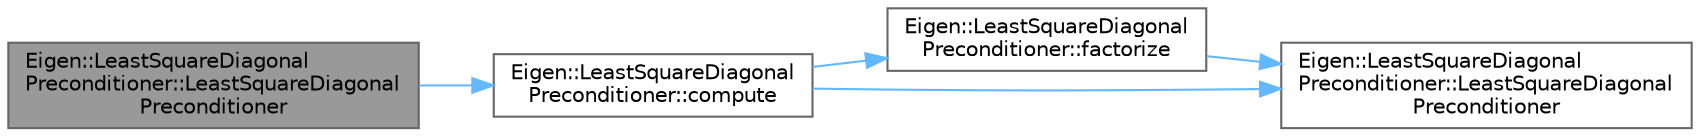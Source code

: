 digraph "Eigen::LeastSquareDiagonalPreconditioner::LeastSquareDiagonalPreconditioner"
{
 // LATEX_PDF_SIZE
  bgcolor="transparent";
  edge [fontname=Helvetica,fontsize=10,labelfontname=Helvetica,labelfontsize=10];
  node [fontname=Helvetica,fontsize=10,shape=box,height=0.2,width=0.4];
  rankdir="LR";
  Node1 [id="Node000001",label="Eigen::LeastSquareDiagonal\lPreconditioner::LeastSquareDiagonal\lPreconditioner",height=0.2,width=0.4,color="gray40", fillcolor="grey60", style="filled", fontcolor="black",tooltip=" "];
  Node1 -> Node2 [id="edge1_Node000001_Node000002",color="steelblue1",style="solid",tooltip=" "];
  Node2 [id="Node000002",label="Eigen::LeastSquareDiagonal\lPreconditioner::compute",height=0.2,width=0.4,color="grey40", fillcolor="white", style="filled",URL="$class_eigen_1_1_least_square_diagonal_preconditioner.html#ae35d178c108c90280d4d1290935d01f7",tooltip=" "];
  Node2 -> Node3 [id="edge2_Node000002_Node000003",color="steelblue1",style="solid",tooltip=" "];
  Node3 [id="Node000003",label="Eigen::LeastSquareDiagonal\lPreconditioner::factorize",height=0.2,width=0.4,color="grey40", fillcolor="white", style="filled",URL="$class_eigen_1_1_least_square_diagonal_preconditioner.html#a21b092ee2e6e4f5a42ce6e302ede020c",tooltip=" "];
  Node3 -> Node4 [id="edge3_Node000003_Node000004",color="steelblue1",style="solid",tooltip=" "];
  Node4 [id="Node000004",label="Eigen::LeastSquareDiagonal\lPreconditioner::LeastSquareDiagonal\lPreconditioner",height=0.2,width=0.4,color="grey40", fillcolor="white", style="filled",URL="$class_eigen_1_1_least_square_diagonal_preconditioner.html#a28c5a22103a8bd561e404721d807726d",tooltip=" "];
  Node2 -> Node4 [id="edge4_Node000002_Node000004",color="steelblue1",style="solid",tooltip=" "];
}
